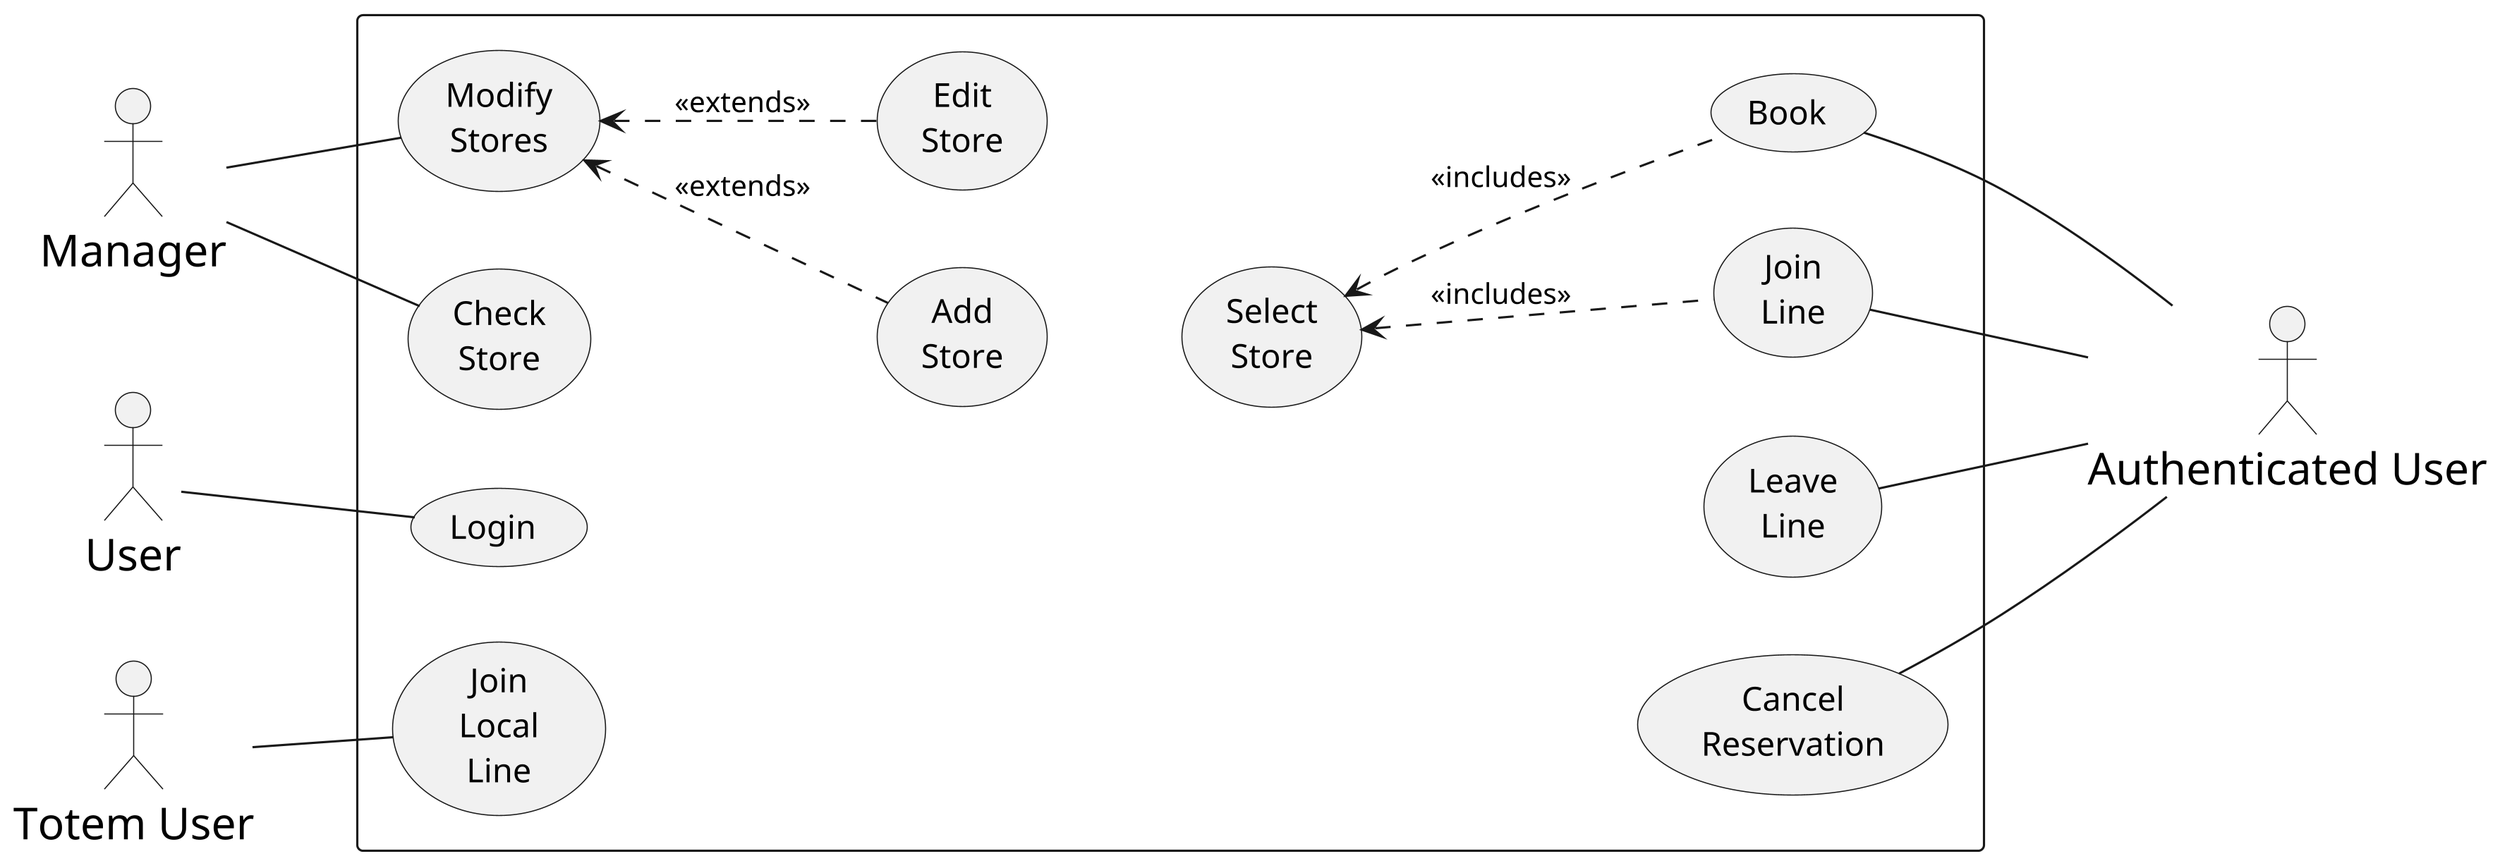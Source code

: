 @startuml

skinparam dpi 300
skinparam ActorFontSize 20
skinparam UsecaseFontSize 15

left to right direction


Manager as m
User as u
"Authenticated User" as au
"Totem User" as tu
rectangle {
    m -- (Modify\nStores)
    m -- (Check\nStore)

    (Modify\nStores) <-[dashed]- (Add\nStore) : <<extends>>
    (Modify\nStores) <-[dashed]- (Edit\nStore) : <<extends>>

    u -- (Login)

    (Book) -- au 
    (Join\nLine) -- au 
    (Leave\nLine) -- au 
    (Cancel\nReservation) -- au
    (Select\nStore) <-[dashed]- (Book)  : <<includes>>
    (Select\nStore) <-[dashed]- (Join\nLine)  : <<includes>>

    (Add\nStore) -[hidden]- (Select\nStore)
    (Select\nStore) -[hidden]- (Leave\nLine)
    (Select\nStore) -[hidden]- (Cancel\nReservation)

    tu -- (Join\nLocal\nLine)
    



}

@enduml